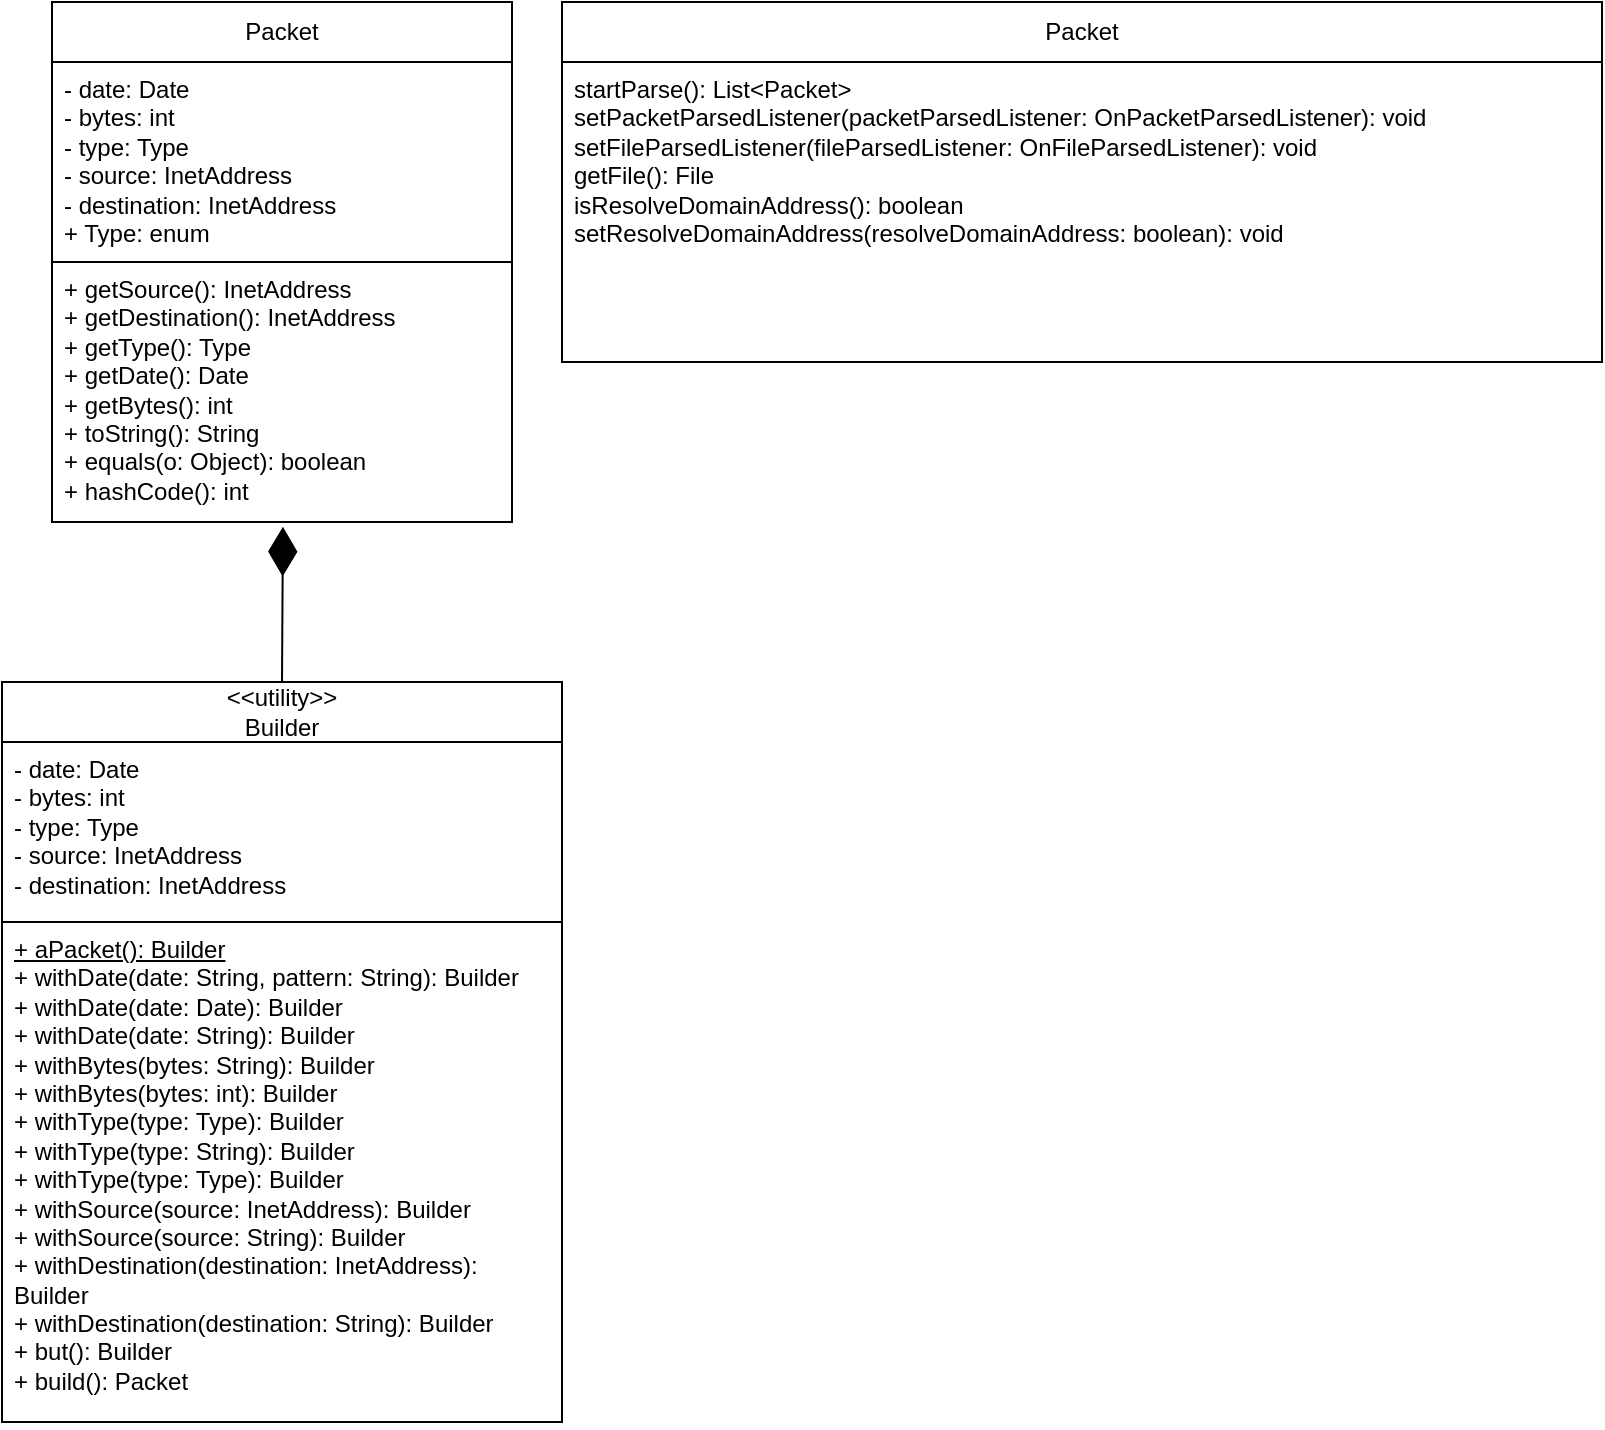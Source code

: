 <mxfile version="26.1.0">
  <diagram name="Страница — 1" id="XYHAIz7-M4xYpszr3OcH">
    <mxGraphModel dx="545" dy="657" grid="1" gridSize="10" guides="1" tooltips="1" connect="1" arrows="1" fold="1" page="1" pageScale="1" pageWidth="827" pageHeight="1169" math="0" shadow="0">
      <root>
        <mxCell id="0" />
        <mxCell id="1" parent="0" />
        <mxCell id="Wq5ZTLz32C6b916gWCb0-1" value="Packet" style="swimlane;fontStyle=0;childLayout=stackLayout;horizontal=1;startSize=30;horizontalStack=0;resizeParent=1;resizeParentMax=0;resizeLast=0;collapsible=1;marginBottom=0;whiteSpace=wrap;html=1;" vertex="1" parent="1">
          <mxGeometry x="311" y="150" width="230" height="260" as="geometry">
            <mxRectangle x="370" y="310" width="60" height="30" as="alternateBounds" />
          </mxGeometry>
        </mxCell>
        <mxCell id="Wq5ZTLz32C6b916gWCb0-8" value="- date: Date&lt;div&gt;- bytes: int&lt;br&gt;- type: Type&lt;/div&gt;&lt;div&gt;- source: InetAddress&lt;br&gt;- destination: InetAddress&lt;br&gt;+ Type: enum&lt;/div&gt;" style="text;strokeColor=default;fillColor=none;align=left;verticalAlign=top;spacingLeft=4;spacingRight=4;overflow=hidden;points=[[0,0.5],[1,0.5]];portConstraint=eastwest;rotatable=0;whiteSpace=wrap;html=1;" vertex="1" parent="Wq5ZTLz32C6b916gWCb0-1">
          <mxGeometry y="30" width="230" height="100" as="geometry" />
        </mxCell>
        <mxCell id="Wq5ZTLz32C6b916gWCb0-19" value="+ getSource(): InetAddress&lt;br&gt;+ getDestination(): InetAddress&lt;div&gt;+ getType(): Type&lt;/div&gt;&lt;div&gt;&lt;/div&gt;+ getDate(): Date&lt;div&gt;+ getBytes(): int&lt;/div&gt;&lt;div&gt;+ toString(): String&lt;br&gt;+ equals(o: Object): boolean&lt;br&gt;+ hashCode(): int&lt;br&gt;&lt;/div&gt;" style="text;strokeColor=default;fillColor=none;align=left;verticalAlign=top;spacingLeft=4;spacingRight=4;overflow=hidden;points=[[0,0.5],[1,0.5]];portConstraint=eastwest;rotatable=0;whiteSpace=wrap;html=1;" vertex="1" parent="Wq5ZTLz32C6b916gWCb0-1">
          <mxGeometry y="130" width="230" height="130" as="geometry" />
        </mxCell>
        <mxCell id="Wq5ZTLz32C6b916gWCb0-10" value="&amp;lt;&amp;lt;utility&amp;gt;&amp;gt;&lt;br&gt;Builder" style="swimlane;fontStyle=0;childLayout=stackLayout;horizontal=1;startSize=30;horizontalStack=0;resizeParent=1;resizeParentMax=0;resizeLast=0;collapsible=1;marginBottom=0;whiteSpace=wrap;html=1;" vertex="1" parent="1">
          <mxGeometry x="286" y="490" width="280" height="370" as="geometry">
            <mxRectangle x="370" y="310" width="60" height="30" as="alternateBounds" />
          </mxGeometry>
        </mxCell>
        <mxCell id="Wq5ZTLz32C6b916gWCb0-18" value="- date: Date&lt;div&gt;- bytes: int&lt;br&gt;- type: Type&lt;/div&gt;&lt;div&gt;- source: InetAddress&lt;br&gt;- destination: InetAddress&lt;/div&gt;" style="text;strokeColor=default;fillColor=none;align=left;verticalAlign=top;spacingLeft=4;spacingRight=4;overflow=hidden;points=[[0,0.5],[1,0.5]];portConstraint=eastwest;rotatable=0;whiteSpace=wrap;html=1;" vertex="1" parent="Wq5ZTLz32C6b916gWCb0-10">
          <mxGeometry y="30" width="280" height="90" as="geometry" />
        </mxCell>
        <mxCell id="Wq5ZTLz32C6b916gWCb0-11" value="&lt;u&gt;+ aPacket(): Builder&lt;/u&gt;&lt;div&gt;+ withDate(date: String, pattern: String): Builder&lt;/div&gt;&lt;div&gt;+ withDate(date: Date): Builder&lt;br&gt;+ withDate(date: String): Builder&amp;nbsp;&lt;/div&gt;&lt;div&gt;+ withBytes(bytes: String): Builder&lt;br&gt;+ withBytes(bytes: int): Builder&lt;/div&gt;&lt;div&gt;+ withType(type: Type): Builder&lt;/div&gt;&lt;div&gt;&lt;/div&gt;+ withType(type: String): Builder&lt;br&gt;+ withType(type: Type): Builder&lt;br&gt;+ withSource(source: InetAddress): Builder&lt;br&gt;+ withSource(source: String): Builder&lt;div&gt;+ withDestination(destination: InetAddress): Builder&lt;/div&gt;&lt;div&gt;&lt;/div&gt;+ withDestination(destination: String): Builder&lt;div&gt;+ but(): Builder&lt;br&gt;+ build(): Packet&lt;/div&gt;" style="text;strokeColor=none;fillColor=none;align=left;verticalAlign=top;spacingLeft=4;spacingRight=4;overflow=hidden;points=[[0,0.5],[1,0.5]];portConstraint=eastwest;rotatable=0;whiteSpace=wrap;html=1;" vertex="1" parent="Wq5ZTLz32C6b916gWCb0-10">
          <mxGeometry y="120" width="280" height="250" as="geometry" />
        </mxCell>
        <mxCell id="Wq5ZTLz32C6b916gWCb0-14" value="" style="endArrow=diamondThin;html=1;rounded=0;exitX=0.5;exitY=0;exitDx=0;exitDy=0;entryX=0.502;entryY=1.018;entryDx=0;entryDy=0;entryPerimeter=0;endFill=1;strokeWidth=1;endSize=22;" edge="1" parent="1" source="Wq5ZTLz32C6b916gWCb0-10" target="Wq5ZTLz32C6b916gWCb0-19">
          <mxGeometry width="50" height="50" relative="1" as="geometry">
            <mxPoint x="470" y="410" as="sourcePoint" />
            <mxPoint x="428.07" y="552.03" as="targetPoint" />
          </mxGeometry>
        </mxCell>
        <mxCell id="Wq5ZTLz32C6b916gWCb0-21" value="Packet" style="swimlane;fontStyle=0;childLayout=stackLayout;horizontal=1;startSize=30;horizontalStack=0;resizeParent=1;resizeParentMax=0;resizeLast=0;collapsible=1;marginBottom=0;whiteSpace=wrap;html=1;" vertex="1" parent="1">
          <mxGeometry x="566" y="150" width="520" height="180" as="geometry">
            <mxRectangle x="370" y="310" width="60" height="30" as="alternateBounds" />
          </mxGeometry>
        </mxCell>
        <mxCell id="Wq5ZTLz32C6b916gWCb0-23" value="startParse(): List&amp;lt;Packet&amp;gt;&lt;br&gt;setPacketParsedListener(packetParsedListener: OnPacketParsedListener):&amp;nbsp;void&amp;nbsp;&lt;br&gt;setFileParsedListener(fileParsedListener: OnFileParsedListener): void&lt;br&gt;getFile(): File&lt;div&gt;isResolveDomainAddress(): boolean&lt;br&gt;setResolveDomainAddress(resolveDomainAddress: boolean): void&lt;/div&gt;" style="text;strokeColor=default;fillColor=none;align=left;verticalAlign=top;spacingLeft=4;spacingRight=4;overflow=hidden;points=[[0,0.5],[1,0.5]];portConstraint=eastwest;rotatable=0;whiteSpace=wrap;html=1;" vertex="1" parent="Wq5ZTLz32C6b916gWCb0-21">
          <mxGeometry y="30" width="520" height="150" as="geometry" />
        </mxCell>
      </root>
    </mxGraphModel>
  </diagram>
</mxfile>
